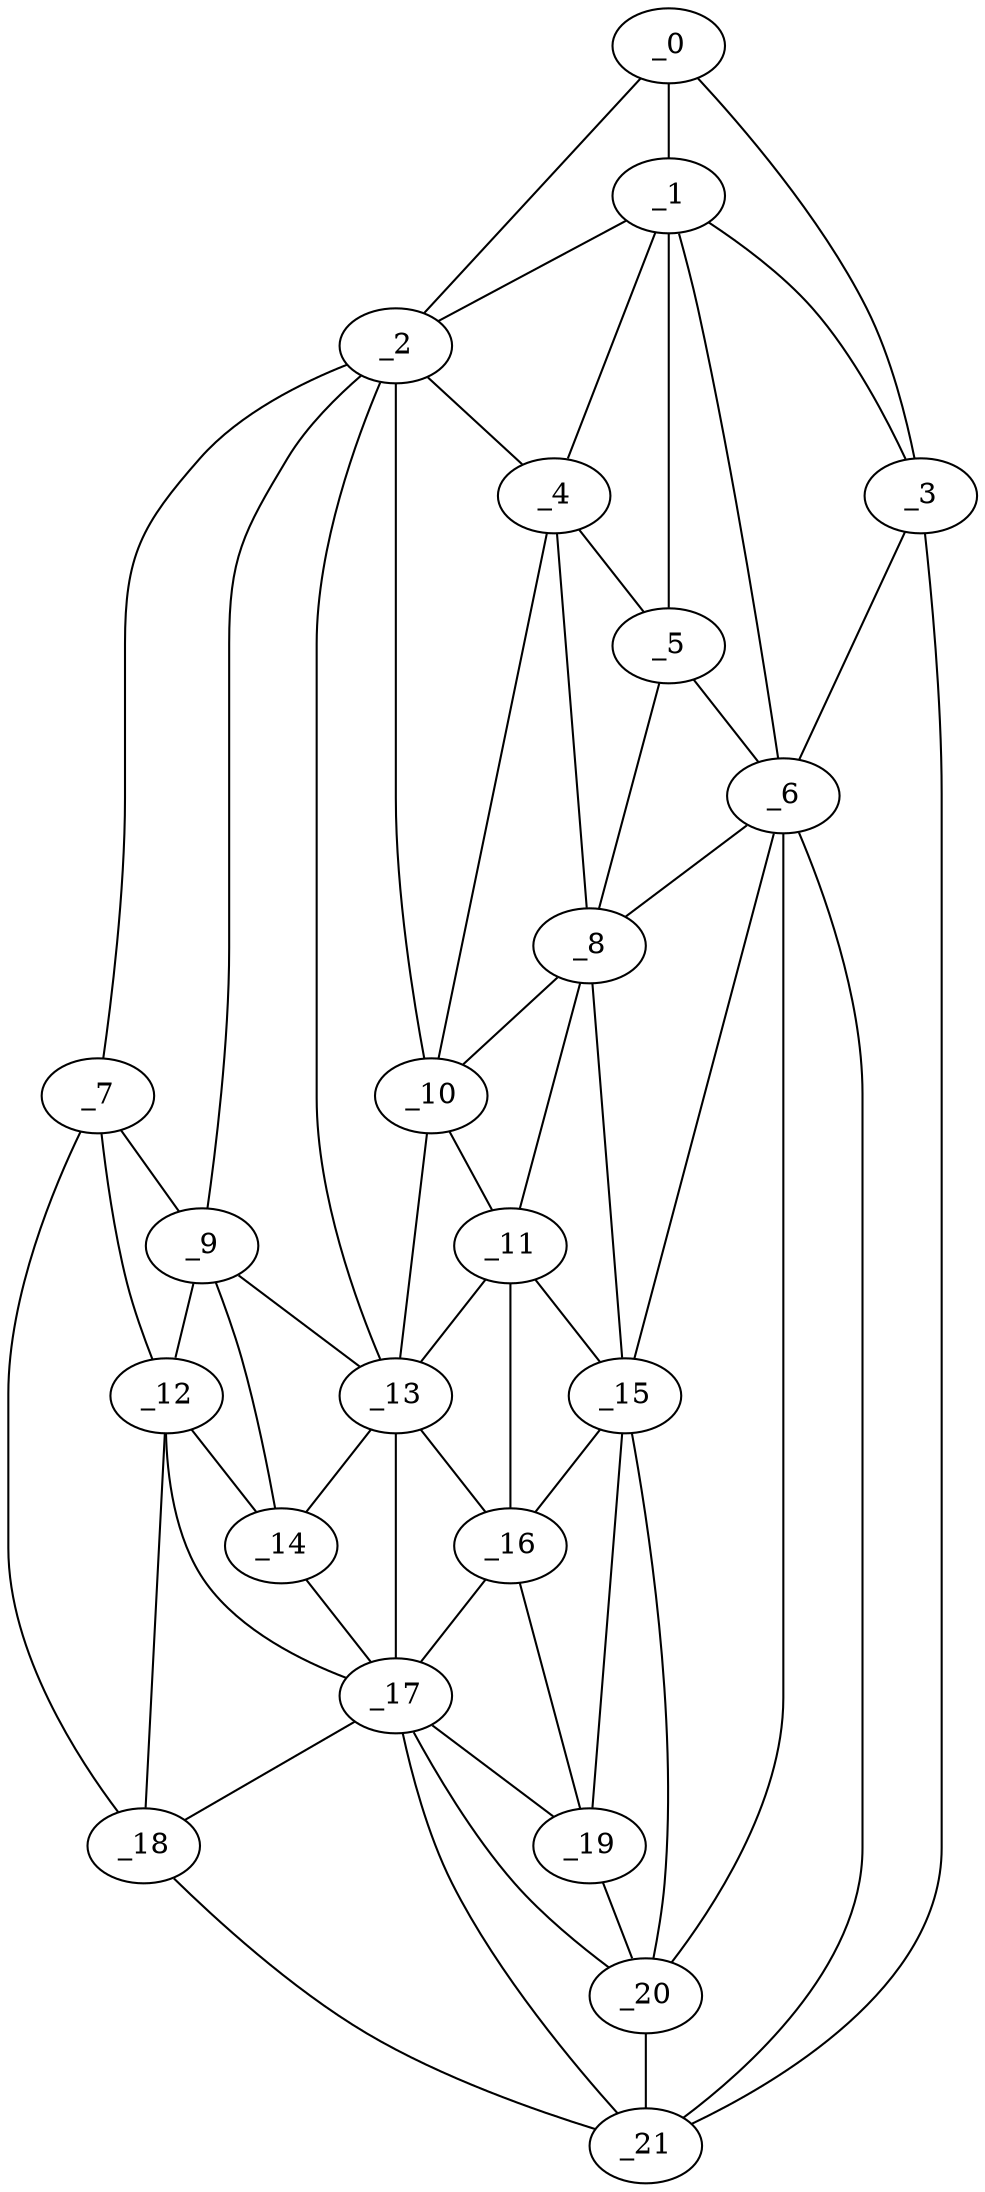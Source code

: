 graph "obj89__300.gxl" {
	_0	 [x=29,
		y=10];
	_1	 [x=41,
		y=33];
	_0 -- _1	 [valence=2];
	_2	 [x=50,
		y=96];
	_0 -- _2	 [valence=1];
	_3	 [x=59,
		y=4];
	_0 -- _3	 [valence=1];
	_1 -- _2	 [valence=2];
	_1 -- _3	 [valence=2];
	_4	 [x=61,
		y=40];
	_1 -- _4	 [valence=1];
	_5	 [x=63,
		y=31];
	_1 -- _5	 [valence=2];
	_6	 [x=66,
		y=14];
	_1 -- _6	 [valence=1];
	_2 -- _4	 [valence=2];
	_7	 [x=66,
		y=124];
	_2 -- _7	 [valence=1];
	_9	 [x=69,
		y=107];
	_2 -- _9	 [valence=2];
	_10	 [x=71,
		y=42];
	_2 -- _10	 [valence=1];
	_13	 [x=81,
		y=97];
	_2 -- _13	 [valence=1];
	_3 -- _6	 [valence=1];
	_21	 [x=104,
		y=11];
	_3 -- _21	 [valence=1];
	_4 -- _5	 [valence=1];
	_8	 [x=68,
		y=33];
	_4 -- _8	 [valence=1];
	_4 -- _10	 [valence=2];
	_5 -- _6	 [valence=2];
	_5 -- _8	 [valence=1];
	_6 -- _8	 [valence=2];
	_15	 [x=84,
		y=34];
	_6 -- _15	 [valence=1];
	_20	 [x=100,
		y=21];
	_6 -- _20	 [valence=2];
	_6 -- _21	 [valence=2];
	_7 -- _9	 [valence=2];
	_12	 [x=80,
		y=117];
	_7 -- _12	 [valence=1];
	_18	 [x=94,
		y=116];
	_7 -- _18	 [valence=1];
	_8 -- _10	 [valence=1];
	_11	 [x=76,
		y=42];
	_8 -- _11	 [valence=2];
	_8 -- _15	 [valence=1];
	_9 -- _12	 [valence=2];
	_9 -- _13	 [valence=2];
	_14	 [x=81,
		y=102];
	_9 -- _14	 [valence=1];
	_10 -- _11	 [valence=2];
	_10 -- _13	 [valence=1];
	_11 -- _13	 [valence=2];
	_11 -- _15	 [valence=1];
	_16	 [x=89,
		y=40];
	_11 -- _16	 [valence=2];
	_12 -- _14	 [valence=1];
	_17	 [x=93,
		y=109];
	_12 -- _17	 [valence=1];
	_12 -- _18	 [valence=2];
	_13 -- _14	 [valence=2];
	_13 -- _16	 [valence=1];
	_13 -- _17	 [valence=2];
	_14 -- _17	 [valence=2];
	_15 -- _16	 [valence=2];
	_19	 [x=95,
		y=35];
	_15 -- _19	 [valence=1];
	_15 -- _20	 [valence=2];
	_16 -- _17	 [valence=2];
	_16 -- _19	 [valence=2];
	_17 -- _18	 [valence=2];
	_17 -- _19	 [valence=1];
	_17 -- _20	 [valence=2];
	_17 -- _21	 [valence=2];
	_18 -- _21	 [valence=1];
	_19 -- _20	 [valence=2];
	_20 -- _21	 [valence=1];
}
